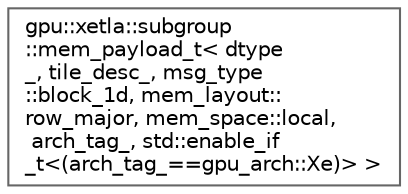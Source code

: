 digraph "Graphical Class Hierarchy"
{
 // LATEX_PDF_SIZE
  bgcolor="transparent";
  edge [fontname=Helvetica,fontsize=10,labelfontname=Helvetica,labelfontsize=10];
  node [fontname=Helvetica,fontsize=10,shape=box,height=0.2,width=0.4];
  rankdir="LR";
  Node0 [id="Node000000",label="gpu::xetla::subgroup\l::mem_payload_t\< dtype\l_, tile_desc_, msg_type\l::block_1d, mem_layout::\lrow_major, mem_space::local,\l arch_tag_, std::enable_if\l_t\<(arch_tag_==gpu_arch::Xe)\> \>",height=0.2,width=0.4,color="grey40", fillcolor="white", style="filled",URL="$structgpu_1_1xetla_1_1subgroup_1_1mem__payload__t_3_01dtype___00_01tile__desc___00_01msg__type_1609fac76bb4ec98fffe268fabb64ba60.html",tooltip="Is to describe the shared local memory surface for block-1d load/store."];
}
